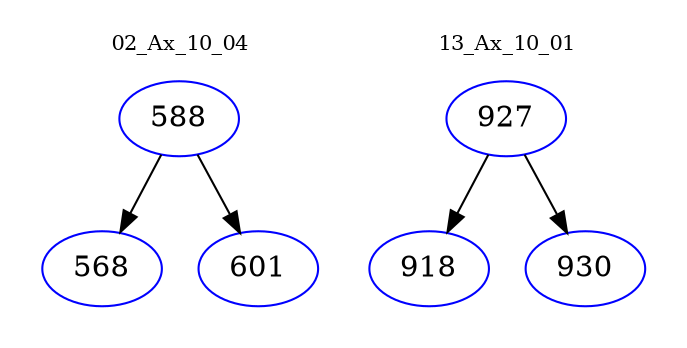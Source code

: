 digraph{
subgraph cluster_0 {
color = white
label = "02_Ax_10_04";
fontsize=10;
T0_588 [label="588", color="blue"]
T0_588 -> T0_568 [color="black"]
T0_568 [label="568", color="blue"]
T0_588 -> T0_601 [color="black"]
T0_601 [label="601", color="blue"]
}
subgraph cluster_1 {
color = white
label = "13_Ax_10_01";
fontsize=10;
T1_927 [label="927", color="blue"]
T1_927 -> T1_918 [color="black"]
T1_918 [label="918", color="blue"]
T1_927 -> T1_930 [color="black"]
T1_930 [label="930", color="blue"]
}
}
